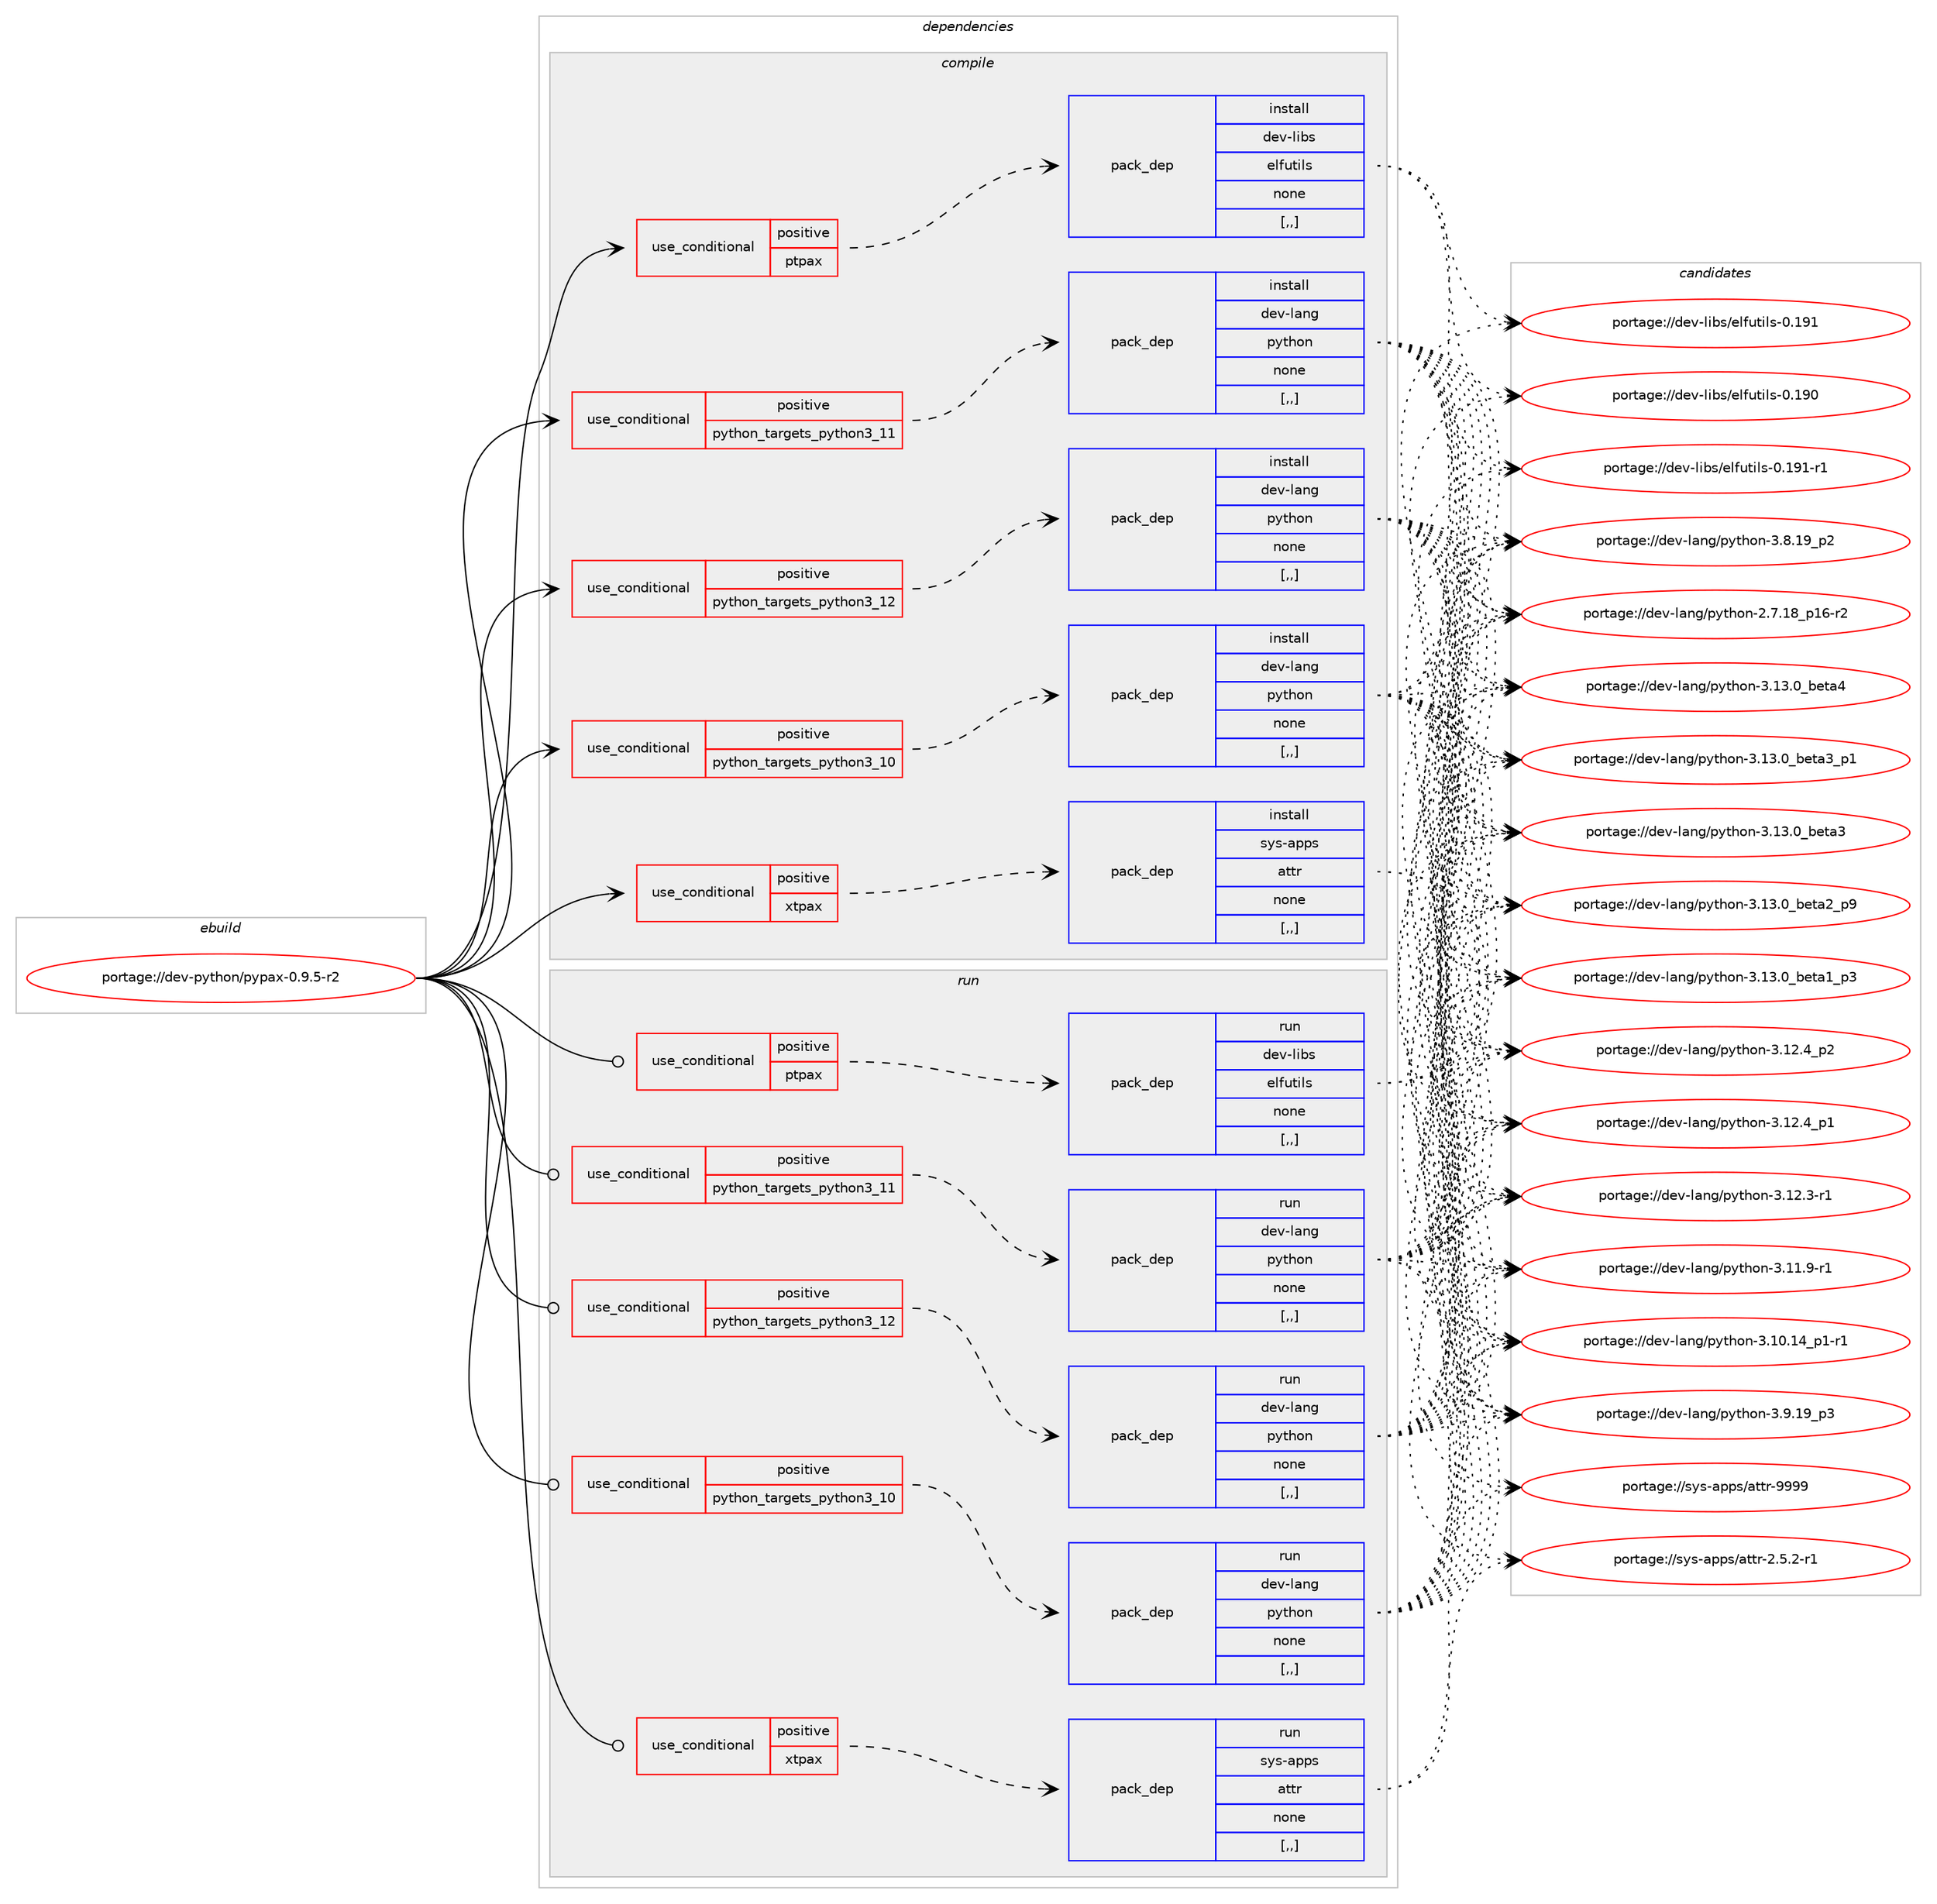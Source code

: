 digraph prolog {

# *************
# Graph options
# *************

newrank=true;
concentrate=true;
compound=true;
graph [rankdir=LR,fontname=Helvetica,fontsize=10,ranksep=1.5];#, ranksep=2.5, nodesep=0.2];
edge  [arrowhead=vee];
node  [fontname=Helvetica,fontsize=10];

# **********
# The ebuild
# **********

subgraph cluster_leftcol {
color=gray;
label=<<i>ebuild</i>>;
id [label="portage://dev-python/pypax-0.9.5-r2", color=red, width=4, href="../dev-python/pypax-0.9.5-r2.svg"];
}

# ****************
# The dependencies
# ****************

subgraph cluster_midcol {
color=gray;
label=<<i>dependencies</i>>;
subgraph cluster_compile {
fillcolor="#eeeeee";
style=filled;
label=<<i>compile</i>>;
subgraph cond37384 {
dependency157833 [label=<<TABLE BORDER="0" CELLBORDER="1" CELLSPACING="0" CELLPADDING="4"><TR><TD ROWSPAN="3" CELLPADDING="10">use_conditional</TD></TR><TR><TD>positive</TD></TR><TR><TD>ptpax</TD></TR></TABLE>>, shape=none, color=red];
subgraph pack119192 {
dependency157834 [label=<<TABLE BORDER="0" CELLBORDER="1" CELLSPACING="0" CELLPADDING="4" WIDTH="220"><TR><TD ROWSPAN="6" CELLPADDING="30">pack_dep</TD></TR><TR><TD WIDTH="110">install</TD></TR><TR><TD>dev-libs</TD></TR><TR><TD>elfutils</TD></TR><TR><TD>none</TD></TR><TR><TD>[,,]</TD></TR></TABLE>>, shape=none, color=blue];
}
dependency157833:e -> dependency157834:w [weight=20,style="dashed",arrowhead="vee"];
}
id:e -> dependency157833:w [weight=20,style="solid",arrowhead="vee"];
subgraph cond37385 {
dependency157835 [label=<<TABLE BORDER="0" CELLBORDER="1" CELLSPACING="0" CELLPADDING="4"><TR><TD ROWSPAN="3" CELLPADDING="10">use_conditional</TD></TR><TR><TD>positive</TD></TR><TR><TD>python_targets_python3_10</TD></TR></TABLE>>, shape=none, color=red];
subgraph pack119193 {
dependency157836 [label=<<TABLE BORDER="0" CELLBORDER="1" CELLSPACING="0" CELLPADDING="4" WIDTH="220"><TR><TD ROWSPAN="6" CELLPADDING="30">pack_dep</TD></TR><TR><TD WIDTH="110">install</TD></TR><TR><TD>dev-lang</TD></TR><TR><TD>python</TD></TR><TR><TD>none</TD></TR><TR><TD>[,,]</TD></TR></TABLE>>, shape=none, color=blue];
}
dependency157835:e -> dependency157836:w [weight=20,style="dashed",arrowhead="vee"];
}
id:e -> dependency157835:w [weight=20,style="solid",arrowhead="vee"];
subgraph cond37386 {
dependency157837 [label=<<TABLE BORDER="0" CELLBORDER="1" CELLSPACING="0" CELLPADDING="4"><TR><TD ROWSPAN="3" CELLPADDING="10">use_conditional</TD></TR><TR><TD>positive</TD></TR><TR><TD>python_targets_python3_11</TD></TR></TABLE>>, shape=none, color=red];
subgraph pack119194 {
dependency157838 [label=<<TABLE BORDER="0" CELLBORDER="1" CELLSPACING="0" CELLPADDING="4" WIDTH="220"><TR><TD ROWSPAN="6" CELLPADDING="30">pack_dep</TD></TR><TR><TD WIDTH="110">install</TD></TR><TR><TD>dev-lang</TD></TR><TR><TD>python</TD></TR><TR><TD>none</TD></TR><TR><TD>[,,]</TD></TR></TABLE>>, shape=none, color=blue];
}
dependency157837:e -> dependency157838:w [weight=20,style="dashed",arrowhead="vee"];
}
id:e -> dependency157837:w [weight=20,style="solid",arrowhead="vee"];
subgraph cond37387 {
dependency157839 [label=<<TABLE BORDER="0" CELLBORDER="1" CELLSPACING="0" CELLPADDING="4"><TR><TD ROWSPAN="3" CELLPADDING="10">use_conditional</TD></TR><TR><TD>positive</TD></TR><TR><TD>python_targets_python3_12</TD></TR></TABLE>>, shape=none, color=red];
subgraph pack119195 {
dependency157840 [label=<<TABLE BORDER="0" CELLBORDER="1" CELLSPACING="0" CELLPADDING="4" WIDTH="220"><TR><TD ROWSPAN="6" CELLPADDING="30">pack_dep</TD></TR><TR><TD WIDTH="110">install</TD></TR><TR><TD>dev-lang</TD></TR><TR><TD>python</TD></TR><TR><TD>none</TD></TR><TR><TD>[,,]</TD></TR></TABLE>>, shape=none, color=blue];
}
dependency157839:e -> dependency157840:w [weight=20,style="dashed",arrowhead="vee"];
}
id:e -> dependency157839:w [weight=20,style="solid",arrowhead="vee"];
subgraph cond37388 {
dependency157841 [label=<<TABLE BORDER="0" CELLBORDER="1" CELLSPACING="0" CELLPADDING="4"><TR><TD ROWSPAN="3" CELLPADDING="10">use_conditional</TD></TR><TR><TD>positive</TD></TR><TR><TD>xtpax</TD></TR></TABLE>>, shape=none, color=red];
subgraph pack119196 {
dependency157842 [label=<<TABLE BORDER="0" CELLBORDER="1" CELLSPACING="0" CELLPADDING="4" WIDTH="220"><TR><TD ROWSPAN="6" CELLPADDING="30">pack_dep</TD></TR><TR><TD WIDTH="110">install</TD></TR><TR><TD>sys-apps</TD></TR><TR><TD>attr</TD></TR><TR><TD>none</TD></TR><TR><TD>[,,]</TD></TR></TABLE>>, shape=none, color=blue];
}
dependency157841:e -> dependency157842:w [weight=20,style="dashed",arrowhead="vee"];
}
id:e -> dependency157841:w [weight=20,style="solid",arrowhead="vee"];
}
subgraph cluster_compileandrun {
fillcolor="#eeeeee";
style=filled;
label=<<i>compile and run</i>>;
}
subgraph cluster_run {
fillcolor="#eeeeee";
style=filled;
label=<<i>run</i>>;
subgraph cond37389 {
dependency157843 [label=<<TABLE BORDER="0" CELLBORDER="1" CELLSPACING="0" CELLPADDING="4"><TR><TD ROWSPAN="3" CELLPADDING="10">use_conditional</TD></TR><TR><TD>positive</TD></TR><TR><TD>ptpax</TD></TR></TABLE>>, shape=none, color=red];
subgraph pack119197 {
dependency157844 [label=<<TABLE BORDER="0" CELLBORDER="1" CELLSPACING="0" CELLPADDING="4" WIDTH="220"><TR><TD ROWSPAN="6" CELLPADDING="30">pack_dep</TD></TR><TR><TD WIDTH="110">run</TD></TR><TR><TD>dev-libs</TD></TR><TR><TD>elfutils</TD></TR><TR><TD>none</TD></TR><TR><TD>[,,]</TD></TR></TABLE>>, shape=none, color=blue];
}
dependency157843:e -> dependency157844:w [weight=20,style="dashed",arrowhead="vee"];
}
id:e -> dependency157843:w [weight=20,style="solid",arrowhead="odot"];
subgraph cond37390 {
dependency157845 [label=<<TABLE BORDER="0" CELLBORDER="1" CELLSPACING="0" CELLPADDING="4"><TR><TD ROWSPAN="3" CELLPADDING="10">use_conditional</TD></TR><TR><TD>positive</TD></TR><TR><TD>python_targets_python3_10</TD></TR></TABLE>>, shape=none, color=red];
subgraph pack119198 {
dependency157846 [label=<<TABLE BORDER="0" CELLBORDER="1" CELLSPACING="0" CELLPADDING="4" WIDTH="220"><TR><TD ROWSPAN="6" CELLPADDING="30">pack_dep</TD></TR><TR><TD WIDTH="110">run</TD></TR><TR><TD>dev-lang</TD></TR><TR><TD>python</TD></TR><TR><TD>none</TD></TR><TR><TD>[,,]</TD></TR></TABLE>>, shape=none, color=blue];
}
dependency157845:e -> dependency157846:w [weight=20,style="dashed",arrowhead="vee"];
}
id:e -> dependency157845:w [weight=20,style="solid",arrowhead="odot"];
subgraph cond37391 {
dependency157847 [label=<<TABLE BORDER="0" CELLBORDER="1" CELLSPACING="0" CELLPADDING="4"><TR><TD ROWSPAN="3" CELLPADDING="10">use_conditional</TD></TR><TR><TD>positive</TD></TR><TR><TD>python_targets_python3_11</TD></TR></TABLE>>, shape=none, color=red];
subgraph pack119199 {
dependency157848 [label=<<TABLE BORDER="0" CELLBORDER="1" CELLSPACING="0" CELLPADDING="4" WIDTH="220"><TR><TD ROWSPAN="6" CELLPADDING="30">pack_dep</TD></TR><TR><TD WIDTH="110">run</TD></TR><TR><TD>dev-lang</TD></TR><TR><TD>python</TD></TR><TR><TD>none</TD></TR><TR><TD>[,,]</TD></TR></TABLE>>, shape=none, color=blue];
}
dependency157847:e -> dependency157848:w [weight=20,style="dashed",arrowhead="vee"];
}
id:e -> dependency157847:w [weight=20,style="solid",arrowhead="odot"];
subgraph cond37392 {
dependency157849 [label=<<TABLE BORDER="0" CELLBORDER="1" CELLSPACING="0" CELLPADDING="4"><TR><TD ROWSPAN="3" CELLPADDING="10">use_conditional</TD></TR><TR><TD>positive</TD></TR><TR><TD>python_targets_python3_12</TD></TR></TABLE>>, shape=none, color=red];
subgraph pack119200 {
dependency157850 [label=<<TABLE BORDER="0" CELLBORDER="1" CELLSPACING="0" CELLPADDING="4" WIDTH="220"><TR><TD ROWSPAN="6" CELLPADDING="30">pack_dep</TD></TR><TR><TD WIDTH="110">run</TD></TR><TR><TD>dev-lang</TD></TR><TR><TD>python</TD></TR><TR><TD>none</TD></TR><TR><TD>[,,]</TD></TR></TABLE>>, shape=none, color=blue];
}
dependency157849:e -> dependency157850:w [weight=20,style="dashed",arrowhead="vee"];
}
id:e -> dependency157849:w [weight=20,style="solid",arrowhead="odot"];
subgraph cond37393 {
dependency157851 [label=<<TABLE BORDER="0" CELLBORDER="1" CELLSPACING="0" CELLPADDING="4"><TR><TD ROWSPAN="3" CELLPADDING="10">use_conditional</TD></TR><TR><TD>positive</TD></TR><TR><TD>xtpax</TD></TR></TABLE>>, shape=none, color=red];
subgraph pack119201 {
dependency157852 [label=<<TABLE BORDER="0" CELLBORDER="1" CELLSPACING="0" CELLPADDING="4" WIDTH="220"><TR><TD ROWSPAN="6" CELLPADDING="30">pack_dep</TD></TR><TR><TD WIDTH="110">run</TD></TR><TR><TD>sys-apps</TD></TR><TR><TD>attr</TD></TR><TR><TD>none</TD></TR><TR><TD>[,,]</TD></TR></TABLE>>, shape=none, color=blue];
}
dependency157851:e -> dependency157852:w [weight=20,style="dashed",arrowhead="vee"];
}
id:e -> dependency157851:w [weight=20,style="solid",arrowhead="odot"];
}
}

# **************
# The candidates
# **************

subgraph cluster_choices {
rank=same;
color=gray;
label=<<i>candidates</i>>;

subgraph choice119192 {
color=black;
nodesep=1;
choice1001011184510810598115471011081021171161051081154548464957494511449 [label="portage://dev-libs/elfutils-0.191-r1", color=red, width=4,href="../dev-libs/elfutils-0.191-r1.svg"];
choice100101118451081059811547101108102117116105108115454846495749 [label="portage://dev-libs/elfutils-0.191", color=red, width=4,href="../dev-libs/elfutils-0.191.svg"];
choice100101118451081059811547101108102117116105108115454846495748 [label="portage://dev-libs/elfutils-0.190", color=red, width=4,href="../dev-libs/elfutils-0.190.svg"];
dependency157834:e -> choice1001011184510810598115471011081021171161051081154548464957494511449:w [style=dotted,weight="100"];
dependency157834:e -> choice100101118451081059811547101108102117116105108115454846495749:w [style=dotted,weight="100"];
dependency157834:e -> choice100101118451081059811547101108102117116105108115454846495748:w [style=dotted,weight="100"];
}
subgraph choice119193 {
color=black;
nodesep=1;
choice1001011184510897110103471121211161041111104551464951464895981011169752 [label="portage://dev-lang/python-3.13.0_beta4", color=red, width=4,href="../dev-lang/python-3.13.0_beta4.svg"];
choice10010111845108971101034711212111610411111045514649514648959810111697519511249 [label="portage://dev-lang/python-3.13.0_beta3_p1", color=red, width=4,href="../dev-lang/python-3.13.0_beta3_p1.svg"];
choice1001011184510897110103471121211161041111104551464951464895981011169751 [label="portage://dev-lang/python-3.13.0_beta3", color=red, width=4,href="../dev-lang/python-3.13.0_beta3.svg"];
choice10010111845108971101034711212111610411111045514649514648959810111697509511257 [label="portage://dev-lang/python-3.13.0_beta2_p9", color=red, width=4,href="../dev-lang/python-3.13.0_beta2_p9.svg"];
choice10010111845108971101034711212111610411111045514649514648959810111697499511251 [label="portage://dev-lang/python-3.13.0_beta1_p3", color=red, width=4,href="../dev-lang/python-3.13.0_beta1_p3.svg"];
choice100101118451089711010347112121116104111110455146495046529511250 [label="portage://dev-lang/python-3.12.4_p2", color=red, width=4,href="../dev-lang/python-3.12.4_p2.svg"];
choice100101118451089711010347112121116104111110455146495046529511249 [label="portage://dev-lang/python-3.12.4_p1", color=red, width=4,href="../dev-lang/python-3.12.4_p1.svg"];
choice100101118451089711010347112121116104111110455146495046514511449 [label="portage://dev-lang/python-3.12.3-r1", color=red, width=4,href="../dev-lang/python-3.12.3-r1.svg"];
choice100101118451089711010347112121116104111110455146494946574511449 [label="portage://dev-lang/python-3.11.9-r1", color=red, width=4,href="../dev-lang/python-3.11.9-r1.svg"];
choice100101118451089711010347112121116104111110455146494846495295112494511449 [label="portage://dev-lang/python-3.10.14_p1-r1", color=red, width=4,href="../dev-lang/python-3.10.14_p1-r1.svg"];
choice100101118451089711010347112121116104111110455146574649579511251 [label="portage://dev-lang/python-3.9.19_p3", color=red, width=4,href="../dev-lang/python-3.9.19_p3.svg"];
choice100101118451089711010347112121116104111110455146564649579511250 [label="portage://dev-lang/python-3.8.19_p2", color=red, width=4,href="../dev-lang/python-3.8.19_p2.svg"];
choice100101118451089711010347112121116104111110455046554649569511249544511450 [label="portage://dev-lang/python-2.7.18_p16-r2", color=red, width=4,href="../dev-lang/python-2.7.18_p16-r2.svg"];
dependency157836:e -> choice1001011184510897110103471121211161041111104551464951464895981011169752:w [style=dotted,weight="100"];
dependency157836:e -> choice10010111845108971101034711212111610411111045514649514648959810111697519511249:w [style=dotted,weight="100"];
dependency157836:e -> choice1001011184510897110103471121211161041111104551464951464895981011169751:w [style=dotted,weight="100"];
dependency157836:e -> choice10010111845108971101034711212111610411111045514649514648959810111697509511257:w [style=dotted,weight="100"];
dependency157836:e -> choice10010111845108971101034711212111610411111045514649514648959810111697499511251:w [style=dotted,weight="100"];
dependency157836:e -> choice100101118451089711010347112121116104111110455146495046529511250:w [style=dotted,weight="100"];
dependency157836:e -> choice100101118451089711010347112121116104111110455146495046529511249:w [style=dotted,weight="100"];
dependency157836:e -> choice100101118451089711010347112121116104111110455146495046514511449:w [style=dotted,weight="100"];
dependency157836:e -> choice100101118451089711010347112121116104111110455146494946574511449:w [style=dotted,weight="100"];
dependency157836:e -> choice100101118451089711010347112121116104111110455146494846495295112494511449:w [style=dotted,weight="100"];
dependency157836:e -> choice100101118451089711010347112121116104111110455146574649579511251:w [style=dotted,weight="100"];
dependency157836:e -> choice100101118451089711010347112121116104111110455146564649579511250:w [style=dotted,weight="100"];
dependency157836:e -> choice100101118451089711010347112121116104111110455046554649569511249544511450:w [style=dotted,weight="100"];
}
subgraph choice119194 {
color=black;
nodesep=1;
choice1001011184510897110103471121211161041111104551464951464895981011169752 [label="portage://dev-lang/python-3.13.0_beta4", color=red, width=4,href="../dev-lang/python-3.13.0_beta4.svg"];
choice10010111845108971101034711212111610411111045514649514648959810111697519511249 [label="portage://dev-lang/python-3.13.0_beta3_p1", color=red, width=4,href="../dev-lang/python-3.13.0_beta3_p1.svg"];
choice1001011184510897110103471121211161041111104551464951464895981011169751 [label="portage://dev-lang/python-3.13.0_beta3", color=red, width=4,href="../dev-lang/python-3.13.0_beta3.svg"];
choice10010111845108971101034711212111610411111045514649514648959810111697509511257 [label="portage://dev-lang/python-3.13.0_beta2_p9", color=red, width=4,href="../dev-lang/python-3.13.0_beta2_p9.svg"];
choice10010111845108971101034711212111610411111045514649514648959810111697499511251 [label="portage://dev-lang/python-3.13.0_beta1_p3", color=red, width=4,href="../dev-lang/python-3.13.0_beta1_p3.svg"];
choice100101118451089711010347112121116104111110455146495046529511250 [label="portage://dev-lang/python-3.12.4_p2", color=red, width=4,href="../dev-lang/python-3.12.4_p2.svg"];
choice100101118451089711010347112121116104111110455146495046529511249 [label="portage://dev-lang/python-3.12.4_p1", color=red, width=4,href="../dev-lang/python-3.12.4_p1.svg"];
choice100101118451089711010347112121116104111110455146495046514511449 [label="portage://dev-lang/python-3.12.3-r1", color=red, width=4,href="../dev-lang/python-3.12.3-r1.svg"];
choice100101118451089711010347112121116104111110455146494946574511449 [label="portage://dev-lang/python-3.11.9-r1", color=red, width=4,href="../dev-lang/python-3.11.9-r1.svg"];
choice100101118451089711010347112121116104111110455146494846495295112494511449 [label="portage://dev-lang/python-3.10.14_p1-r1", color=red, width=4,href="../dev-lang/python-3.10.14_p1-r1.svg"];
choice100101118451089711010347112121116104111110455146574649579511251 [label="portage://dev-lang/python-3.9.19_p3", color=red, width=4,href="../dev-lang/python-3.9.19_p3.svg"];
choice100101118451089711010347112121116104111110455146564649579511250 [label="portage://dev-lang/python-3.8.19_p2", color=red, width=4,href="../dev-lang/python-3.8.19_p2.svg"];
choice100101118451089711010347112121116104111110455046554649569511249544511450 [label="portage://dev-lang/python-2.7.18_p16-r2", color=red, width=4,href="../dev-lang/python-2.7.18_p16-r2.svg"];
dependency157838:e -> choice1001011184510897110103471121211161041111104551464951464895981011169752:w [style=dotted,weight="100"];
dependency157838:e -> choice10010111845108971101034711212111610411111045514649514648959810111697519511249:w [style=dotted,weight="100"];
dependency157838:e -> choice1001011184510897110103471121211161041111104551464951464895981011169751:w [style=dotted,weight="100"];
dependency157838:e -> choice10010111845108971101034711212111610411111045514649514648959810111697509511257:w [style=dotted,weight="100"];
dependency157838:e -> choice10010111845108971101034711212111610411111045514649514648959810111697499511251:w [style=dotted,weight="100"];
dependency157838:e -> choice100101118451089711010347112121116104111110455146495046529511250:w [style=dotted,weight="100"];
dependency157838:e -> choice100101118451089711010347112121116104111110455146495046529511249:w [style=dotted,weight="100"];
dependency157838:e -> choice100101118451089711010347112121116104111110455146495046514511449:w [style=dotted,weight="100"];
dependency157838:e -> choice100101118451089711010347112121116104111110455146494946574511449:w [style=dotted,weight="100"];
dependency157838:e -> choice100101118451089711010347112121116104111110455146494846495295112494511449:w [style=dotted,weight="100"];
dependency157838:e -> choice100101118451089711010347112121116104111110455146574649579511251:w [style=dotted,weight="100"];
dependency157838:e -> choice100101118451089711010347112121116104111110455146564649579511250:w [style=dotted,weight="100"];
dependency157838:e -> choice100101118451089711010347112121116104111110455046554649569511249544511450:w [style=dotted,weight="100"];
}
subgraph choice119195 {
color=black;
nodesep=1;
choice1001011184510897110103471121211161041111104551464951464895981011169752 [label="portage://dev-lang/python-3.13.0_beta4", color=red, width=4,href="../dev-lang/python-3.13.0_beta4.svg"];
choice10010111845108971101034711212111610411111045514649514648959810111697519511249 [label="portage://dev-lang/python-3.13.0_beta3_p1", color=red, width=4,href="../dev-lang/python-3.13.0_beta3_p1.svg"];
choice1001011184510897110103471121211161041111104551464951464895981011169751 [label="portage://dev-lang/python-3.13.0_beta3", color=red, width=4,href="../dev-lang/python-3.13.0_beta3.svg"];
choice10010111845108971101034711212111610411111045514649514648959810111697509511257 [label="portage://dev-lang/python-3.13.0_beta2_p9", color=red, width=4,href="../dev-lang/python-3.13.0_beta2_p9.svg"];
choice10010111845108971101034711212111610411111045514649514648959810111697499511251 [label="portage://dev-lang/python-3.13.0_beta1_p3", color=red, width=4,href="../dev-lang/python-3.13.0_beta1_p3.svg"];
choice100101118451089711010347112121116104111110455146495046529511250 [label="portage://dev-lang/python-3.12.4_p2", color=red, width=4,href="../dev-lang/python-3.12.4_p2.svg"];
choice100101118451089711010347112121116104111110455146495046529511249 [label="portage://dev-lang/python-3.12.4_p1", color=red, width=4,href="../dev-lang/python-3.12.4_p1.svg"];
choice100101118451089711010347112121116104111110455146495046514511449 [label="portage://dev-lang/python-3.12.3-r1", color=red, width=4,href="../dev-lang/python-3.12.3-r1.svg"];
choice100101118451089711010347112121116104111110455146494946574511449 [label="portage://dev-lang/python-3.11.9-r1", color=red, width=4,href="../dev-lang/python-3.11.9-r1.svg"];
choice100101118451089711010347112121116104111110455146494846495295112494511449 [label="portage://dev-lang/python-3.10.14_p1-r1", color=red, width=4,href="../dev-lang/python-3.10.14_p1-r1.svg"];
choice100101118451089711010347112121116104111110455146574649579511251 [label="portage://dev-lang/python-3.9.19_p3", color=red, width=4,href="../dev-lang/python-3.9.19_p3.svg"];
choice100101118451089711010347112121116104111110455146564649579511250 [label="portage://dev-lang/python-3.8.19_p2", color=red, width=4,href="../dev-lang/python-3.8.19_p2.svg"];
choice100101118451089711010347112121116104111110455046554649569511249544511450 [label="portage://dev-lang/python-2.7.18_p16-r2", color=red, width=4,href="../dev-lang/python-2.7.18_p16-r2.svg"];
dependency157840:e -> choice1001011184510897110103471121211161041111104551464951464895981011169752:w [style=dotted,weight="100"];
dependency157840:e -> choice10010111845108971101034711212111610411111045514649514648959810111697519511249:w [style=dotted,weight="100"];
dependency157840:e -> choice1001011184510897110103471121211161041111104551464951464895981011169751:w [style=dotted,weight="100"];
dependency157840:e -> choice10010111845108971101034711212111610411111045514649514648959810111697509511257:w [style=dotted,weight="100"];
dependency157840:e -> choice10010111845108971101034711212111610411111045514649514648959810111697499511251:w [style=dotted,weight="100"];
dependency157840:e -> choice100101118451089711010347112121116104111110455146495046529511250:w [style=dotted,weight="100"];
dependency157840:e -> choice100101118451089711010347112121116104111110455146495046529511249:w [style=dotted,weight="100"];
dependency157840:e -> choice100101118451089711010347112121116104111110455146495046514511449:w [style=dotted,weight="100"];
dependency157840:e -> choice100101118451089711010347112121116104111110455146494946574511449:w [style=dotted,weight="100"];
dependency157840:e -> choice100101118451089711010347112121116104111110455146494846495295112494511449:w [style=dotted,weight="100"];
dependency157840:e -> choice100101118451089711010347112121116104111110455146574649579511251:w [style=dotted,weight="100"];
dependency157840:e -> choice100101118451089711010347112121116104111110455146564649579511250:w [style=dotted,weight="100"];
dependency157840:e -> choice100101118451089711010347112121116104111110455046554649569511249544511450:w [style=dotted,weight="100"];
}
subgraph choice119196 {
color=black;
nodesep=1;
choice115121115459711211211547971161161144557575757 [label="portage://sys-apps/attr-9999", color=red, width=4,href="../sys-apps/attr-9999.svg"];
choice115121115459711211211547971161161144550465346504511449 [label="portage://sys-apps/attr-2.5.2-r1", color=red, width=4,href="../sys-apps/attr-2.5.2-r1.svg"];
dependency157842:e -> choice115121115459711211211547971161161144557575757:w [style=dotted,weight="100"];
dependency157842:e -> choice115121115459711211211547971161161144550465346504511449:w [style=dotted,weight="100"];
}
subgraph choice119197 {
color=black;
nodesep=1;
choice1001011184510810598115471011081021171161051081154548464957494511449 [label="portage://dev-libs/elfutils-0.191-r1", color=red, width=4,href="../dev-libs/elfutils-0.191-r1.svg"];
choice100101118451081059811547101108102117116105108115454846495749 [label="portage://dev-libs/elfutils-0.191", color=red, width=4,href="../dev-libs/elfutils-0.191.svg"];
choice100101118451081059811547101108102117116105108115454846495748 [label="portage://dev-libs/elfutils-0.190", color=red, width=4,href="../dev-libs/elfutils-0.190.svg"];
dependency157844:e -> choice1001011184510810598115471011081021171161051081154548464957494511449:w [style=dotted,weight="100"];
dependency157844:e -> choice100101118451081059811547101108102117116105108115454846495749:w [style=dotted,weight="100"];
dependency157844:e -> choice100101118451081059811547101108102117116105108115454846495748:w [style=dotted,weight="100"];
}
subgraph choice119198 {
color=black;
nodesep=1;
choice1001011184510897110103471121211161041111104551464951464895981011169752 [label="portage://dev-lang/python-3.13.0_beta4", color=red, width=4,href="../dev-lang/python-3.13.0_beta4.svg"];
choice10010111845108971101034711212111610411111045514649514648959810111697519511249 [label="portage://dev-lang/python-3.13.0_beta3_p1", color=red, width=4,href="../dev-lang/python-3.13.0_beta3_p1.svg"];
choice1001011184510897110103471121211161041111104551464951464895981011169751 [label="portage://dev-lang/python-3.13.0_beta3", color=red, width=4,href="../dev-lang/python-3.13.0_beta3.svg"];
choice10010111845108971101034711212111610411111045514649514648959810111697509511257 [label="portage://dev-lang/python-3.13.0_beta2_p9", color=red, width=4,href="../dev-lang/python-3.13.0_beta2_p9.svg"];
choice10010111845108971101034711212111610411111045514649514648959810111697499511251 [label="portage://dev-lang/python-3.13.0_beta1_p3", color=red, width=4,href="../dev-lang/python-3.13.0_beta1_p3.svg"];
choice100101118451089711010347112121116104111110455146495046529511250 [label="portage://dev-lang/python-3.12.4_p2", color=red, width=4,href="../dev-lang/python-3.12.4_p2.svg"];
choice100101118451089711010347112121116104111110455146495046529511249 [label="portage://dev-lang/python-3.12.4_p1", color=red, width=4,href="../dev-lang/python-3.12.4_p1.svg"];
choice100101118451089711010347112121116104111110455146495046514511449 [label="portage://dev-lang/python-3.12.3-r1", color=red, width=4,href="../dev-lang/python-3.12.3-r1.svg"];
choice100101118451089711010347112121116104111110455146494946574511449 [label="portage://dev-lang/python-3.11.9-r1", color=red, width=4,href="../dev-lang/python-3.11.9-r1.svg"];
choice100101118451089711010347112121116104111110455146494846495295112494511449 [label="portage://dev-lang/python-3.10.14_p1-r1", color=red, width=4,href="../dev-lang/python-3.10.14_p1-r1.svg"];
choice100101118451089711010347112121116104111110455146574649579511251 [label="portage://dev-lang/python-3.9.19_p3", color=red, width=4,href="../dev-lang/python-3.9.19_p3.svg"];
choice100101118451089711010347112121116104111110455146564649579511250 [label="portage://dev-lang/python-3.8.19_p2", color=red, width=4,href="../dev-lang/python-3.8.19_p2.svg"];
choice100101118451089711010347112121116104111110455046554649569511249544511450 [label="portage://dev-lang/python-2.7.18_p16-r2", color=red, width=4,href="../dev-lang/python-2.7.18_p16-r2.svg"];
dependency157846:e -> choice1001011184510897110103471121211161041111104551464951464895981011169752:w [style=dotted,weight="100"];
dependency157846:e -> choice10010111845108971101034711212111610411111045514649514648959810111697519511249:w [style=dotted,weight="100"];
dependency157846:e -> choice1001011184510897110103471121211161041111104551464951464895981011169751:w [style=dotted,weight="100"];
dependency157846:e -> choice10010111845108971101034711212111610411111045514649514648959810111697509511257:w [style=dotted,weight="100"];
dependency157846:e -> choice10010111845108971101034711212111610411111045514649514648959810111697499511251:w [style=dotted,weight="100"];
dependency157846:e -> choice100101118451089711010347112121116104111110455146495046529511250:w [style=dotted,weight="100"];
dependency157846:e -> choice100101118451089711010347112121116104111110455146495046529511249:w [style=dotted,weight="100"];
dependency157846:e -> choice100101118451089711010347112121116104111110455146495046514511449:w [style=dotted,weight="100"];
dependency157846:e -> choice100101118451089711010347112121116104111110455146494946574511449:w [style=dotted,weight="100"];
dependency157846:e -> choice100101118451089711010347112121116104111110455146494846495295112494511449:w [style=dotted,weight="100"];
dependency157846:e -> choice100101118451089711010347112121116104111110455146574649579511251:w [style=dotted,weight="100"];
dependency157846:e -> choice100101118451089711010347112121116104111110455146564649579511250:w [style=dotted,weight="100"];
dependency157846:e -> choice100101118451089711010347112121116104111110455046554649569511249544511450:w [style=dotted,weight="100"];
}
subgraph choice119199 {
color=black;
nodesep=1;
choice1001011184510897110103471121211161041111104551464951464895981011169752 [label="portage://dev-lang/python-3.13.0_beta4", color=red, width=4,href="../dev-lang/python-3.13.0_beta4.svg"];
choice10010111845108971101034711212111610411111045514649514648959810111697519511249 [label="portage://dev-lang/python-3.13.0_beta3_p1", color=red, width=4,href="../dev-lang/python-3.13.0_beta3_p1.svg"];
choice1001011184510897110103471121211161041111104551464951464895981011169751 [label="portage://dev-lang/python-3.13.0_beta3", color=red, width=4,href="../dev-lang/python-3.13.0_beta3.svg"];
choice10010111845108971101034711212111610411111045514649514648959810111697509511257 [label="portage://dev-lang/python-3.13.0_beta2_p9", color=red, width=4,href="../dev-lang/python-3.13.0_beta2_p9.svg"];
choice10010111845108971101034711212111610411111045514649514648959810111697499511251 [label="portage://dev-lang/python-3.13.0_beta1_p3", color=red, width=4,href="../dev-lang/python-3.13.0_beta1_p3.svg"];
choice100101118451089711010347112121116104111110455146495046529511250 [label="portage://dev-lang/python-3.12.4_p2", color=red, width=4,href="../dev-lang/python-3.12.4_p2.svg"];
choice100101118451089711010347112121116104111110455146495046529511249 [label="portage://dev-lang/python-3.12.4_p1", color=red, width=4,href="../dev-lang/python-3.12.4_p1.svg"];
choice100101118451089711010347112121116104111110455146495046514511449 [label="portage://dev-lang/python-3.12.3-r1", color=red, width=4,href="../dev-lang/python-3.12.3-r1.svg"];
choice100101118451089711010347112121116104111110455146494946574511449 [label="portage://dev-lang/python-3.11.9-r1", color=red, width=4,href="../dev-lang/python-3.11.9-r1.svg"];
choice100101118451089711010347112121116104111110455146494846495295112494511449 [label="portage://dev-lang/python-3.10.14_p1-r1", color=red, width=4,href="../dev-lang/python-3.10.14_p1-r1.svg"];
choice100101118451089711010347112121116104111110455146574649579511251 [label="portage://dev-lang/python-3.9.19_p3", color=red, width=4,href="../dev-lang/python-3.9.19_p3.svg"];
choice100101118451089711010347112121116104111110455146564649579511250 [label="portage://dev-lang/python-3.8.19_p2", color=red, width=4,href="../dev-lang/python-3.8.19_p2.svg"];
choice100101118451089711010347112121116104111110455046554649569511249544511450 [label="portage://dev-lang/python-2.7.18_p16-r2", color=red, width=4,href="../dev-lang/python-2.7.18_p16-r2.svg"];
dependency157848:e -> choice1001011184510897110103471121211161041111104551464951464895981011169752:w [style=dotted,weight="100"];
dependency157848:e -> choice10010111845108971101034711212111610411111045514649514648959810111697519511249:w [style=dotted,weight="100"];
dependency157848:e -> choice1001011184510897110103471121211161041111104551464951464895981011169751:w [style=dotted,weight="100"];
dependency157848:e -> choice10010111845108971101034711212111610411111045514649514648959810111697509511257:w [style=dotted,weight="100"];
dependency157848:e -> choice10010111845108971101034711212111610411111045514649514648959810111697499511251:w [style=dotted,weight="100"];
dependency157848:e -> choice100101118451089711010347112121116104111110455146495046529511250:w [style=dotted,weight="100"];
dependency157848:e -> choice100101118451089711010347112121116104111110455146495046529511249:w [style=dotted,weight="100"];
dependency157848:e -> choice100101118451089711010347112121116104111110455146495046514511449:w [style=dotted,weight="100"];
dependency157848:e -> choice100101118451089711010347112121116104111110455146494946574511449:w [style=dotted,weight="100"];
dependency157848:e -> choice100101118451089711010347112121116104111110455146494846495295112494511449:w [style=dotted,weight="100"];
dependency157848:e -> choice100101118451089711010347112121116104111110455146574649579511251:w [style=dotted,weight="100"];
dependency157848:e -> choice100101118451089711010347112121116104111110455146564649579511250:w [style=dotted,weight="100"];
dependency157848:e -> choice100101118451089711010347112121116104111110455046554649569511249544511450:w [style=dotted,weight="100"];
}
subgraph choice119200 {
color=black;
nodesep=1;
choice1001011184510897110103471121211161041111104551464951464895981011169752 [label="portage://dev-lang/python-3.13.0_beta4", color=red, width=4,href="../dev-lang/python-3.13.0_beta4.svg"];
choice10010111845108971101034711212111610411111045514649514648959810111697519511249 [label="portage://dev-lang/python-3.13.0_beta3_p1", color=red, width=4,href="../dev-lang/python-3.13.0_beta3_p1.svg"];
choice1001011184510897110103471121211161041111104551464951464895981011169751 [label="portage://dev-lang/python-3.13.0_beta3", color=red, width=4,href="../dev-lang/python-3.13.0_beta3.svg"];
choice10010111845108971101034711212111610411111045514649514648959810111697509511257 [label="portage://dev-lang/python-3.13.0_beta2_p9", color=red, width=4,href="../dev-lang/python-3.13.0_beta2_p9.svg"];
choice10010111845108971101034711212111610411111045514649514648959810111697499511251 [label="portage://dev-lang/python-3.13.0_beta1_p3", color=red, width=4,href="../dev-lang/python-3.13.0_beta1_p3.svg"];
choice100101118451089711010347112121116104111110455146495046529511250 [label="portage://dev-lang/python-3.12.4_p2", color=red, width=4,href="../dev-lang/python-3.12.4_p2.svg"];
choice100101118451089711010347112121116104111110455146495046529511249 [label="portage://dev-lang/python-3.12.4_p1", color=red, width=4,href="../dev-lang/python-3.12.4_p1.svg"];
choice100101118451089711010347112121116104111110455146495046514511449 [label="portage://dev-lang/python-3.12.3-r1", color=red, width=4,href="../dev-lang/python-3.12.3-r1.svg"];
choice100101118451089711010347112121116104111110455146494946574511449 [label="portage://dev-lang/python-3.11.9-r1", color=red, width=4,href="../dev-lang/python-3.11.9-r1.svg"];
choice100101118451089711010347112121116104111110455146494846495295112494511449 [label="portage://dev-lang/python-3.10.14_p1-r1", color=red, width=4,href="../dev-lang/python-3.10.14_p1-r1.svg"];
choice100101118451089711010347112121116104111110455146574649579511251 [label="portage://dev-lang/python-3.9.19_p3", color=red, width=4,href="../dev-lang/python-3.9.19_p3.svg"];
choice100101118451089711010347112121116104111110455146564649579511250 [label="portage://dev-lang/python-3.8.19_p2", color=red, width=4,href="../dev-lang/python-3.8.19_p2.svg"];
choice100101118451089711010347112121116104111110455046554649569511249544511450 [label="portage://dev-lang/python-2.7.18_p16-r2", color=red, width=4,href="../dev-lang/python-2.7.18_p16-r2.svg"];
dependency157850:e -> choice1001011184510897110103471121211161041111104551464951464895981011169752:w [style=dotted,weight="100"];
dependency157850:e -> choice10010111845108971101034711212111610411111045514649514648959810111697519511249:w [style=dotted,weight="100"];
dependency157850:e -> choice1001011184510897110103471121211161041111104551464951464895981011169751:w [style=dotted,weight="100"];
dependency157850:e -> choice10010111845108971101034711212111610411111045514649514648959810111697509511257:w [style=dotted,weight="100"];
dependency157850:e -> choice10010111845108971101034711212111610411111045514649514648959810111697499511251:w [style=dotted,weight="100"];
dependency157850:e -> choice100101118451089711010347112121116104111110455146495046529511250:w [style=dotted,weight="100"];
dependency157850:e -> choice100101118451089711010347112121116104111110455146495046529511249:w [style=dotted,weight="100"];
dependency157850:e -> choice100101118451089711010347112121116104111110455146495046514511449:w [style=dotted,weight="100"];
dependency157850:e -> choice100101118451089711010347112121116104111110455146494946574511449:w [style=dotted,weight="100"];
dependency157850:e -> choice100101118451089711010347112121116104111110455146494846495295112494511449:w [style=dotted,weight="100"];
dependency157850:e -> choice100101118451089711010347112121116104111110455146574649579511251:w [style=dotted,weight="100"];
dependency157850:e -> choice100101118451089711010347112121116104111110455146564649579511250:w [style=dotted,weight="100"];
dependency157850:e -> choice100101118451089711010347112121116104111110455046554649569511249544511450:w [style=dotted,weight="100"];
}
subgraph choice119201 {
color=black;
nodesep=1;
choice115121115459711211211547971161161144557575757 [label="portage://sys-apps/attr-9999", color=red, width=4,href="../sys-apps/attr-9999.svg"];
choice115121115459711211211547971161161144550465346504511449 [label="portage://sys-apps/attr-2.5.2-r1", color=red, width=4,href="../sys-apps/attr-2.5.2-r1.svg"];
dependency157852:e -> choice115121115459711211211547971161161144557575757:w [style=dotted,weight="100"];
dependency157852:e -> choice115121115459711211211547971161161144550465346504511449:w [style=dotted,weight="100"];
}
}

}

